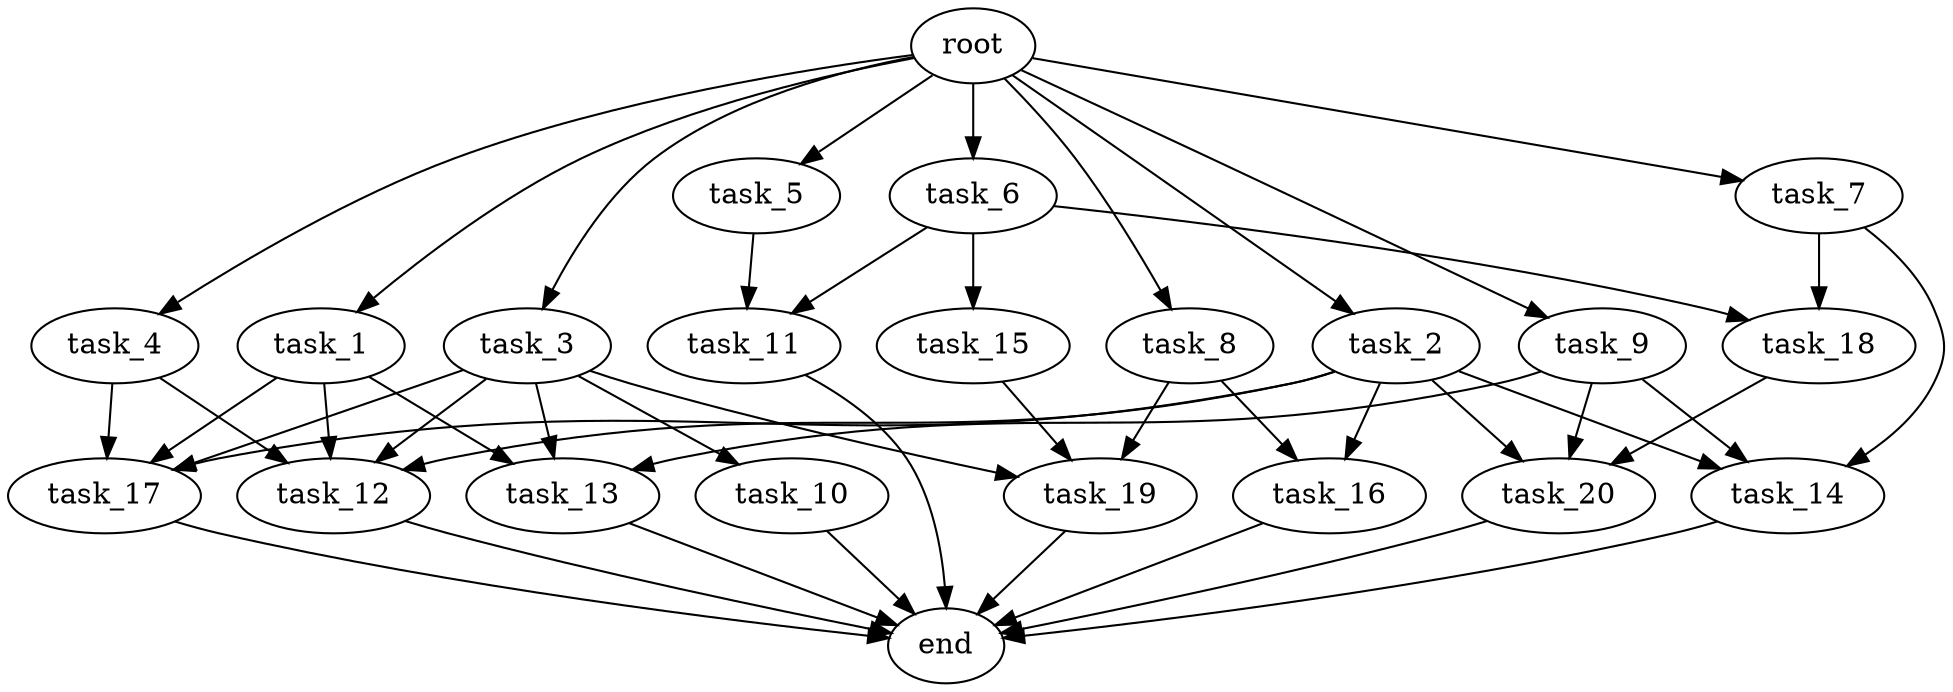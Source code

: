 digraph G {
  root [size="0.000000e+00"];
  task_1 [size="9.666900e+10"];
  task_2 [size="2.152229e+10"];
  task_3 [size="3.529598e+10"];
  task_4 [size="5.063535e+09"];
  task_5 [size="4.949447e+10"];
  task_6 [size="8.823512e+10"];
  task_7 [size="6.542946e+10"];
  task_8 [size="4.706398e+10"];
  task_9 [size="5.367371e+10"];
  task_10 [size="8.471876e+10"];
  task_11 [size="4.309847e+10"];
  task_12 [size="8.824675e+10"];
  task_13 [size="7.275353e+10"];
  task_14 [size="7.638804e+10"];
  task_15 [size="3.660008e+10"];
  task_16 [size="4.006416e+10"];
  task_17 [size="5.703246e+10"];
  task_18 [size="1.947358e+10"];
  task_19 [size="5.532676e+10"];
  task_20 [size="7.362440e+09"];
  end [size="0.000000e+00"];

  root -> task_1 [size="1.000000e-12"];
  root -> task_2 [size="1.000000e-12"];
  root -> task_3 [size="1.000000e-12"];
  root -> task_4 [size="1.000000e-12"];
  root -> task_5 [size="1.000000e-12"];
  root -> task_6 [size="1.000000e-12"];
  root -> task_7 [size="1.000000e-12"];
  root -> task_8 [size="1.000000e-12"];
  root -> task_9 [size="1.000000e-12"];
  task_1 -> task_12 [size="2.206169e+08"];
  task_1 -> task_13 [size="2.425118e+08"];
  task_1 -> task_17 [size="1.425812e+08"];
  task_2 -> task_12 [size="2.206169e+08"];
  task_2 -> task_14 [size="2.546268e+08"];
  task_2 -> task_16 [size="2.003208e+08"];
  task_2 -> task_17 [size="1.425812e+08"];
  task_2 -> task_20 [size="2.454147e+07"];
  task_3 -> task_10 [size="8.471876e+08"];
  task_3 -> task_12 [size="2.206169e+08"];
  task_3 -> task_13 [size="2.425118e+08"];
  task_3 -> task_17 [size="1.425812e+08"];
  task_3 -> task_19 [size="1.844225e+08"];
  task_4 -> task_12 [size="2.206169e+08"];
  task_4 -> task_17 [size="1.425812e+08"];
  task_5 -> task_11 [size="2.154923e+08"];
  task_6 -> task_11 [size="2.154923e+08"];
  task_6 -> task_15 [size="3.660008e+08"];
  task_6 -> task_18 [size="9.736792e+07"];
  task_7 -> task_14 [size="2.546268e+08"];
  task_7 -> task_18 [size="9.736792e+07"];
  task_8 -> task_16 [size="2.003208e+08"];
  task_8 -> task_19 [size="1.844225e+08"];
  task_9 -> task_13 [size="2.425118e+08"];
  task_9 -> task_14 [size="2.546268e+08"];
  task_9 -> task_20 [size="2.454147e+07"];
  task_10 -> end [size="1.000000e-12"];
  task_11 -> end [size="1.000000e-12"];
  task_12 -> end [size="1.000000e-12"];
  task_13 -> end [size="1.000000e-12"];
  task_14 -> end [size="1.000000e-12"];
  task_15 -> task_19 [size="1.844225e+08"];
  task_16 -> end [size="1.000000e-12"];
  task_17 -> end [size="1.000000e-12"];
  task_18 -> task_20 [size="2.454147e+07"];
  task_19 -> end [size="1.000000e-12"];
  task_20 -> end [size="1.000000e-12"];
}
